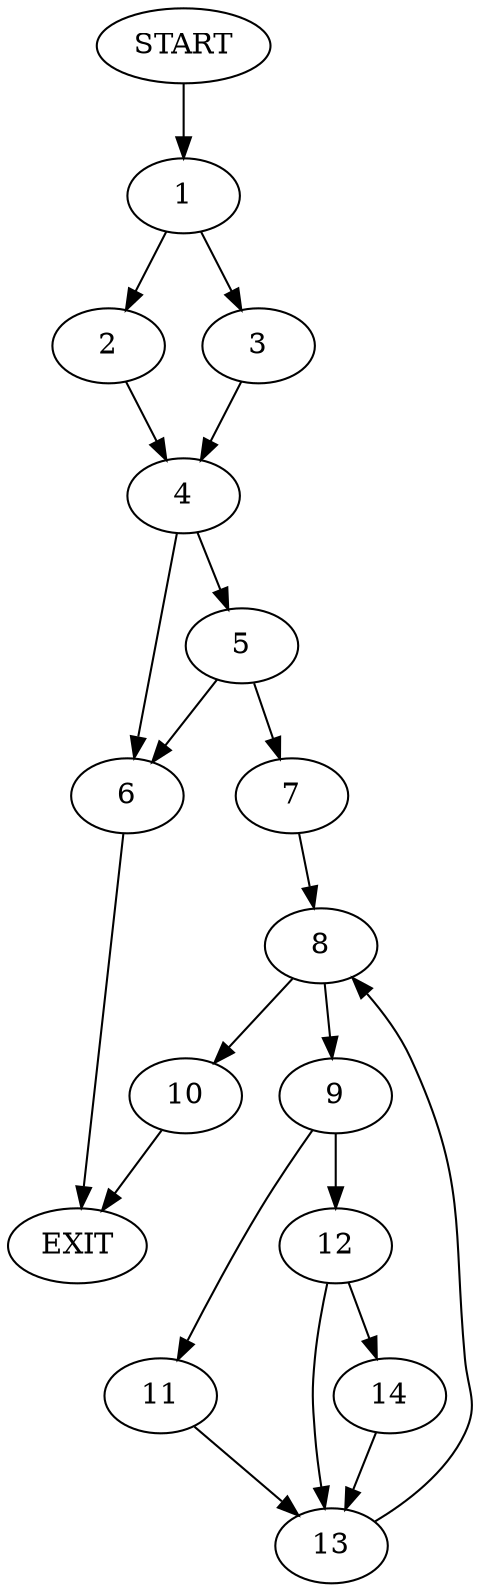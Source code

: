 digraph {
0 [label="START"]
15 [label="EXIT"]
0 -> 1
1 -> 2
1 -> 3
2 -> 4
3 -> 4
4 -> 5
4 -> 6
5 -> 7
5 -> 6
6 -> 15
7 -> 8
8 -> 9
8 -> 10
9 -> 11
9 -> 12
10 -> 15
12 -> 13
12 -> 14
11 -> 13
13 -> 8
14 -> 13
}
